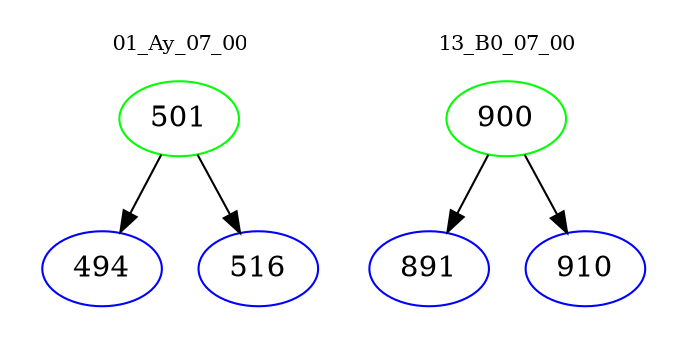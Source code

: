 digraph{
subgraph cluster_0 {
color = white
label = "01_Ay_07_00";
fontsize=10;
T0_501 [label="501", color="green"]
T0_501 -> T0_494 [color="black"]
T0_494 [label="494", color="blue"]
T0_501 -> T0_516 [color="black"]
T0_516 [label="516", color="blue"]
}
subgraph cluster_1 {
color = white
label = "13_B0_07_00";
fontsize=10;
T1_900 [label="900", color="green"]
T1_900 -> T1_891 [color="black"]
T1_891 [label="891", color="blue"]
T1_900 -> T1_910 [color="black"]
T1_910 [label="910", color="blue"]
}
}
